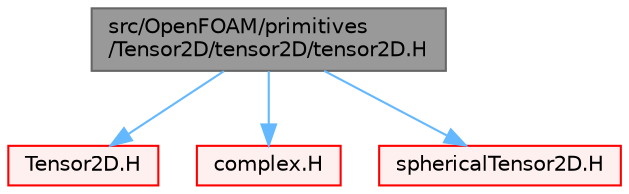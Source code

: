 digraph "src/OpenFOAM/primitives/Tensor2D/tensor2D/tensor2D.H"
{
 // LATEX_PDF_SIZE
  bgcolor="transparent";
  edge [fontname=Helvetica,fontsize=10,labelfontname=Helvetica,labelfontsize=10];
  node [fontname=Helvetica,fontsize=10,shape=box,height=0.2,width=0.4];
  Node1 [id="Node000001",label="src/OpenFOAM/primitives\l/Tensor2D/tensor2D/tensor2D.H",height=0.2,width=0.4,color="gray40", fillcolor="grey60", style="filled", fontcolor="black",tooltip=" "];
  Node1 -> Node2 [id="edge1_Node000001_Node000002",color="steelblue1",style="solid",tooltip=" "];
  Node2 [id="Node000002",label="Tensor2D.H",height=0.2,width=0.4,color="red", fillcolor="#FFF0F0", style="filled",URL="$Tensor2D_8H.html",tooltip=" "];
  Node1 -> Node82 [id="edge2_Node000001_Node000082",color="steelblue1",style="solid",tooltip=" "];
  Node82 [id="Node000082",label="complex.H",height=0.2,width=0.4,color="red", fillcolor="#FFF0F0", style="filled",URL="$complex_8H.html",tooltip=" "];
  Node1 -> Node85 [id="edge3_Node000001_Node000085",color="steelblue1",style="solid",tooltip=" "];
  Node85 [id="Node000085",label="sphericalTensor2D.H",height=0.2,width=0.4,color="red", fillcolor="#FFF0F0", style="filled",URL="$sphericalTensor2D_8H.html",tooltip=" "];
}
